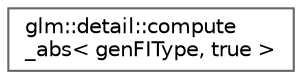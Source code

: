 digraph "Graphical Class Hierarchy"
{
 // LATEX_PDF_SIZE
  bgcolor="transparent";
  edge [fontname=Helvetica,fontsize=10,labelfontname=Helvetica,labelfontsize=10];
  node [fontname=Helvetica,fontsize=10,shape=box,height=0.2,width=0.4];
  rankdir="LR";
  Node0 [id="Node000000",label="glm::detail::compute\l_abs\< genFIType, true \>",height=0.2,width=0.4,color="grey40", fillcolor="white", style="filled",URL="$structglm_1_1detail_1_1compute__abs_3_01gen_f_i_type_00_01true_01_4.html",tooltip=" "];
}
